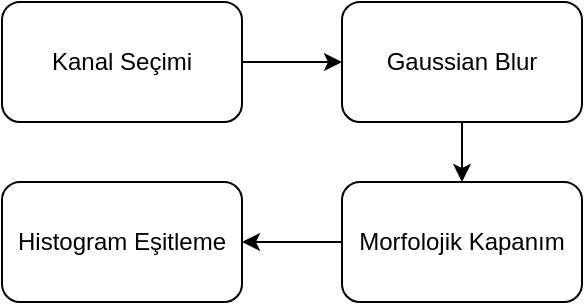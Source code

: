 <mxfile version="20.7.4" type="device"><diagram id="OBQpuT2SRZ4ehaThAmto" name="Page-1"><mxGraphModel dx="1036" dy="606" grid="1" gridSize="10" guides="1" tooltips="1" connect="1" arrows="1" fold="1" page="1" pageScale="1" pageWidth="850" pageHeight="1100" math="0" shadow="0"><root><mxCell id="0"/><mxCell id="1" parent="0"/><mxCell id="3dfeG29_6_emRKDUZ4zi-3" value="" style="edgeStyle=orthogonalEdgeStyle;rounded=0;orthogonalLoop=1;jettySize=auto;html=1;" parent="1" source="3dfeG29_6_emRKDUZ4zi-1" target="3dfeG29_6_emRKDUZ4zi-2" edge="1"><mxGeometry relative="1" as="geometry"/></mxCell><mxCell id="3dfeG29_6_emRKDUZ4zi-1" value="Kanal Seçimi" style="rounded=1;whiteSpace=wrap;html=1;" parent="1" vertex="1"><mxGeometry x="80" y="220" width="120" height="60" as="geometry"/></mxCell><mxCell id="3dfeG29_6_emRKDUZ4zi-5" value="" style="edgeStyle=orthogonalEdgeStyle;rounded=0;orthogonalLoop=1;jettySize=auto;html=1;" parent="1" source="3dfeG29_6_emRKDUZ4zi-2" target="3dfeG29_6_emRKDUZ4zi-4" edge="1"><mxGeometry relative="1" as="geometry"/></mxCell><mxCell id="3dfeG29_6_emRKDUZ4zi-2" value="Gaussian Blur" style="rounded=1;whiteSpace=wrap;html=1;" parent="1" vertex="1"><mxGeometry x="250" y="220" width="120" height="60" as="geometry"/></mxCell><mxCell id="3dfeG29_6_emRKDUZ4zi-7" value="" style="edgeStyle=orthogonalEdgeStyle;rounded=0;orthogonalLoop=1;jettySize=auto;html=1;" parent="1" source="3dfeG29_6_emRKDUZ4zi-4" target="3dfeG29_6_emRKDUZ4zi-6" edge="1"><mxGeometry relative="1" as="geometry"/></mxCell><mxCell id="3dfeG29_6_emRKDUZ4zi-4" value="Morfolojik Kapanım" style="rounded=1;whiteSpace=wrap;html=1;" parent="1" vertex="1"><mxGeometry x="250" y="310" width="120" height="60" as="geometry"/></mxCell><mxCell id="3dfeG29_6_emRKDUZ4zi-6" value="Histogram Eşitleme" style="rounded=1;whiteSpace=wrap;html=1;" parent="1" vertex="1"><mxGeometry x="80" y="310" width="120" height="60" as="geometry"/></mxCell></root></mxGraphModel></diagram></mxfile>